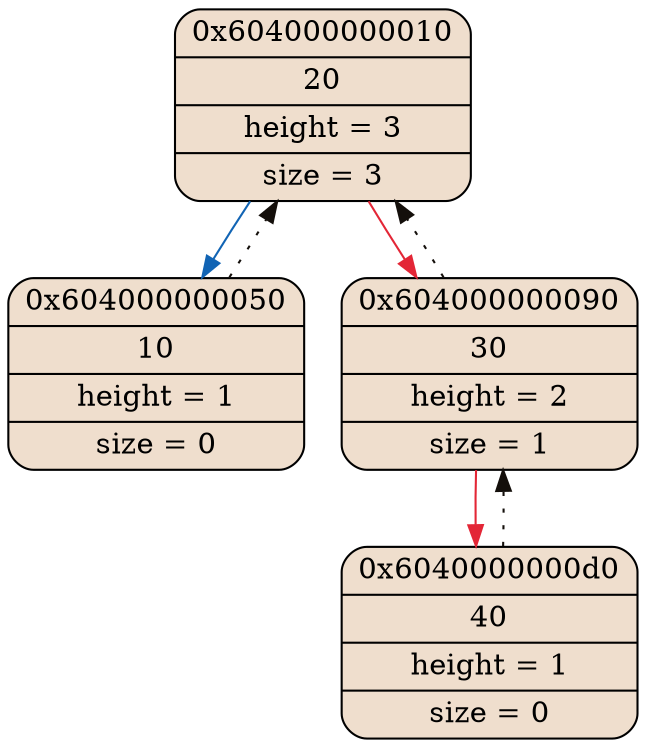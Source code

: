 digraph
{
    node_0x604000000010[shape = Mrecord, label = "{{0x604000000010} | {20} | {height = 3} | {size = 3}}", style = "filled", fillcolor = "#EFDECD"];
    node_0x604000000050[shape = Mrecord, label = "{{0x604000000050} | {10} | {height = 1} | {size = 0}}", style = "filled", fillcolor = "#EFDECD"];
    node_0x604000000090[shape = Mrecord, label = "{{0x604000000090} | {30} | {height = 2} | {size = 1}}", style = "filled", fillcolor = "#EFDECD"];
    node_0x6040000000d0[shape = Mrecord, label = "{{0x6040000000d0} | {40} | {height = 1} | {size = 0}}", style = "filled", fillcolor = "#EFDECD"];
    node_0x604000000010->node_0x604000000050 [color = "#1164B4"];
    node_0x604000000050->node_0x604000000010 [color = "#140F0B", style = dotted];
    node_0x604000000010->node_0x604000000090 [color = "#E32636"];
    node_0x604000000090->node_0x604000000010 [color = "#140F0B", style = dotted];
    node_0x604000000090->node_0x6040000000d0 [color = "#E32636"];
    node_0x6040000000d0->node_0x604000000090 [color = "#140F0B", style = dotted];
}